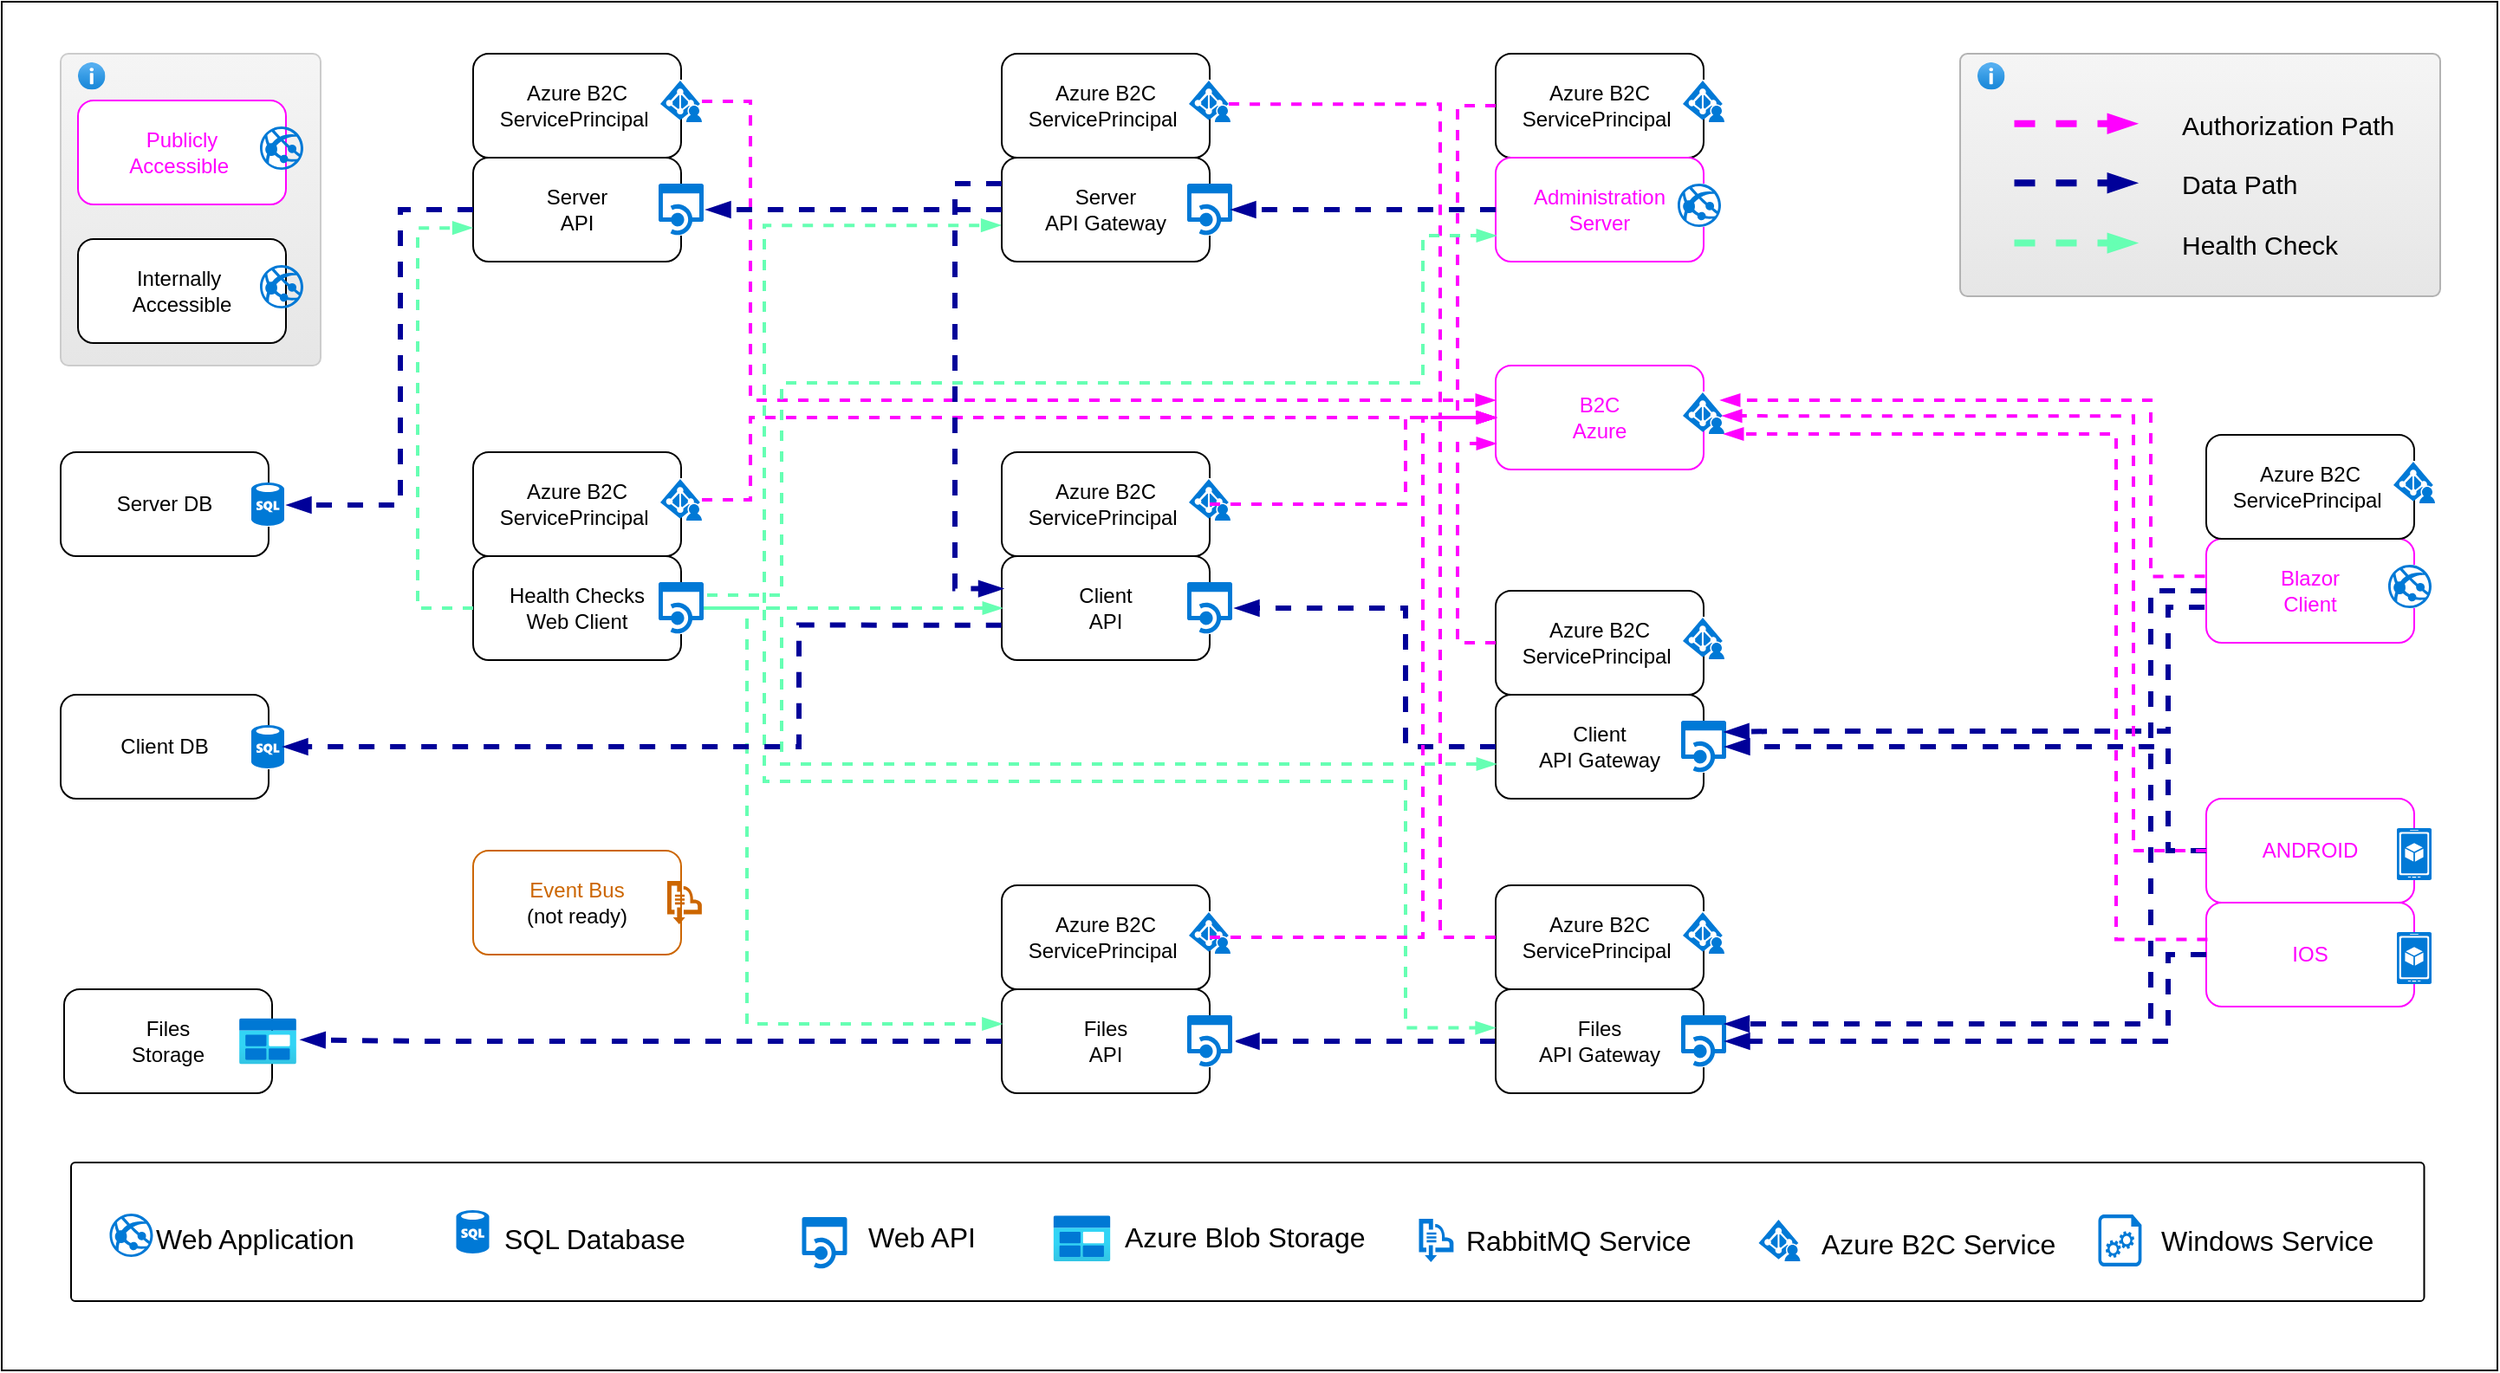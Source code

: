 <mxfile version="15.2.7" type="device"><diagram id="voU1Kd_WVz1wlXA7sL2u" name="Page-1"><mxGraphModel dx="-695" dy="-95" grid="1" gridSize="10" guides="1" tooltips="1" connect="1" arrows="1" fold="1" page="1" pageScale="1" pageWidth="1600" pageHeight="900" math="0" shadow="0"><root><mxCell id="0"/><mxCell id="1" parent="0"/><mxCell id="TXbIq_Nm2E-HZT_E4VxM-201" value="" style="rounded=0;whiteSpace=wrap;html=1;fontSize=15;" parent="1" vertex="1"><mxGeometry x="1680" y="970" width="1440" height="790" as="geometry"/></mxCell><mxCell id="TXbIq_Nm2E-HZT_E4VxM-190" style="edgeStyle=orthogonalEdgeStyle;rounded=0;orthogonalLoop=1;jettySize=auto;html=1;entryX=-0.004;entryY=0.324;entryDx=0;entryDy=0;dashed=1;fontSize=15;endArrow=blockThin;endFill=1;strokeColor=#FF00FF;strokeWidth=2;entryPerimeter=0;" parent="1" source="TXbIq_Nm2E-HZT_E4VxM-53" target="TXbIq_Nm2E-HZT_E4VxM-2" edge="1"><mxGeometry relative="1" as="geometry"><Array as="points"><mxPoint x="2112" y="1028"/><mxPoint x="2112" y="1200"/><mxPoint x="2542" y="1200"/></Array></mxGeometry></mxCell><mxCell id="TXbIq_Nm2E-HZT_E4VxM-185" style="edgeStyle=orthogonalEdgeStyle;rounded=0;orthogonalLoop=1;jettySize=auto;html=1;entryX=-0.007;entryY=0.651;entryDx=0;entryDy=0;dashed=1;fontSize=15;endArrow=blockThin;endFill=1;strokeColor=#66FFB3;strokeWidth=2;entryPerimeter=0;" parent="1" source="TXbIq_Nm2E-HZT_E4VxM-60" target="TXbIq_Nm2E-HZT_E4VxM-140" edge="1"><mxGeometry relative="1" as="geometry"><Array as="points"><mxPoint x="2120" y="1320"/><mxPoint x="2120" y="1099"/></Array></mxGeometry></mxCell><mxCell id="TXbIq_Nm2E-HZT_E4VxM-1" value="" style="group;fillColor=default;" parent="1" vertex="1" connectable="0"><mxGeometry x="2542" y="1180" width="132" height="60" as="geometry"/></mxCell><mxCell id="TXbIq_Nm2E-HZT_E4VxM-2" value="&lt;span&gt;B2C&lt;br&gt;Azure&lt;br&gt;&lt;/span&gt;" style="rounded=1;whiteSpace=wrap;html=1;fillColor=none;fontColor=#FF00FF;strokeColor=#FF00FF;gradientColor=#97d077;" parent="TXbIq_Nm2E-HZT_E4VxM-1" vertex="1"><mxGeometry width="120" height="60" as="geometry"/></mxCell><mxCell id="TXbIq_Nm2E-HZT_E4VxM-3" value="" style="rounded=0;whiteSpace=wrap;html=1;strokeColor=none;fillColor=#FFFFFF;" parent="TXbIq_Nm2E-HZT_E4VxM-1" vertex="1"><mxGeometry x="105" y="15" width="25" height="20" as="geometry"/></mxCell><mxCell id="TXbIq_Nm2E-HZT_E4VxM-4" value="" style="shadow=0;dashed=0;html=1;strokeColor=none;labelPosition=center;verticalLabelPosition=bottom;verticalAlign=top;align=center;shape=mxgraph.mscae.cloud.active_directory_b2c;fillColor=#0079D6;" parent="TXbIq_Nm2E-HZT_E4VxM-1" vertex="1"><mxGeometry x="108" y="15.5" width="24" height="24" as="geometry"/></mxCell><mxCell id="TXbIq_Nm2E-HZT_E4VxM-5" value="" style="rounded=1;whiteSpace=wrap;html=1;fillColor=#FFFFFF;fontSize=18;arcSize=3;" parent="1" vertex="1"><mxGeometry x="1720" y="1640" width="1357.75" height="80" as="geometry"/></mxCell><mxCell id="TXbIq_Nm2E-HZT_E4VxM-6" value="" style="shadow=0;dashed=0;html=1;strokeColor=none;labelPosition=center;verticalLabelPosition=bottom;verticalAlign=top;align=center;shape=mxgraph.mscae.cloud.api_app;fillColor=#0079D6;rounded=0;" parent="1" vertex="1"><mxGeometry x="2141.75" y="1671.5" width="26" height="30" as="geometry"/></mxCell><mxCell id="TXbIq_Nm2E-HZT_E4VxM-8" value="" style="verticalLabelPosition=bottom;html=1;verticalAlign=top;align=center;strokeColor=none;fillColor=#0079D6;shape=mxgraph.azure.startup_task;rounded=0;" parent="1" vertex="1"><mxGeometry x="2889.75" y="1670" width="25" height="30" as="geometry"/></mxCell><mxCell id="TXbIq_Nm2E-HZT_E4VxM-10" value="Azure Blob Storage" style="text;html=1;strokeColor=none;fillColor=none;align=left;verticalAlign=middle;whiteSpace=wrap;rounded=0;fontSize=16;" parent="1" vertex="1"><mxGeometry x="2325.75" y="1663.75" width="144" height="37.5" as="geometry"/></mxCell><mxCell id="TXbIq_Nm2E-HZT_E4VxM-11" value="Windows Service" style="text;html=1;strokeColor=none;fillColor=none;align=left;verticalAlign=middle;whiteSpace=wrap;rounded=0;fontSize=16;" parent="1" vertex="1"><mxGeometry x="2923.5" y="1659" width="140" height="52" as="geometry"/></mxCell><mxCell id="TXbIq_Nm2E-HZT_E4VxM-12" value="" style="shadow=0;dashed=0;html=1;strokeColor=none;labelPosition=center;verticalLabelPosition=bottom;verticalAlign=top;align=center;shape=mxgraph.azure.service_bus;fillColor=#0078D7;rounded=0;" parent="1" vertex="1"><mxGeometry x="2497.75" y="1672.5" width="20" height="25" as="geometry"/></mxCell><mxCell id="TXbIq_Nm2E-HZT_E4VxM-13" value="" style="shadow=0;dashed=0;html=1;strokeColor=none;labelPosition=center;verticalLabelPosition=bottom;verticalAlign=top;align=center;shape=mxgraph.mscae.cloud.active_directory_b2c;fillColor=#0079D6;" parent="1" vertex="1"><mxGeometry x="2693.75" y="1673" width="24" height="24" as="geometry"/></mxCell><mxCell id="TXbIq_Nm2E-HZT_E4VxM-14" value="RabbitMQ Service" style="text;html=1;strokeColor=none;fillColor=none;align=left;verticalAlign=middle;whiteSpace=wrap;rounded=0;fontSize=16;" parent="1" vertex="1"><mxGeometry x="2522.75" y="1659" width="140" height="52" as="geometry"/></mxCell><mxCell id="TXbIq_Nm2E-HZT_E4VxM-15" value="Azure B2C Service" style="text;html=1;strokeColor=none;fillColor=none;align=left;verticalAlign=middle;whiteSpace=wrap;rounded=0;fontSize=16;" parent="1" vertex="1"><mxGeometry x="2727.75" y="1660.5" width="140" height="52" as="geometry"/></mxCell><mxCell id="TXbIq_Nm2E-HZT_E4VxM-16" value="" style="shadow=0;dashed=0;html=1;strokeColor=none;fillColor=#0079D6;labelPosition=center;verticalLabelPosition=bottom;verticalAlign=top;align=center;shape=mxgraph.azure.azure_website;rounded=0;" parent="1" vertex="1"><mxGeometry x="1742.25" y="1669.5" width="25" height="25" as="geometry"/></mxCell><mxCell id="TXbIq_Nm2E-HZT_E4VxM-17" value="Web Application" style="text;html=1;strokeColor=none;fillColor=none;align=left;verticalAlign=middle;whiteSpace=wrap;rounded=0;fontSize=16;" parent="1" vertex="1"><mxGeometry x="1767.25" y="1657.8" width="140" height="52" as="geometry"/></mxCell><mxCell id="TXbIq_Nm2E-HZT_E4VxM-18" value="" style="shadow=0;dashed=0;html=1;strokeColor=none;fillColor=#0079D6;labelPosition=center;verticalLabelPosition=bottom;verticalAlign=top;align=center;shape=mxgraph.azure.sql_database;rounded=0;" parent="1" vertex="1"><mxGeometry x="1942.25" y="1667.5" width="19" height="25" as="geometry"/></mxCell><mxCell id="TXbIq_Nm2E-HZT_E4VxM-19" value="SQL Database" style="text;html=1;strokeColor=none;fillColor=none;align=left;verticalAlign=middle;whiteSpace=wrap;rounded=0;fontSize=16;" parent="1" vertex="1"><mxGeometry x="1967.75" y="1659.8" width="140" height="48" as="geometry"/></mxCell><mxCell id="TXbIq_Nm2E-HZT_E4VxM-20" value="Server DB&lt;span&gt;&lt;br&gt;&lt;/span&gt;" style="rounded=1;whiteSpace=wrap;html=1;fillColor=#FFFFFF;" parent="1" vertex="1"><mxGeometry x="1714" y="1230" width="120" height="60" as="geometry"/></mxCell><mxCell id="TXbIq_Nm2E-HZT_E4VxM-21" value="" style="rounded=0;whiteSpace=wrap;html=1;strokeColor=none;fillColor=#FFFFFF;" parent="1" vertex="1"><mxGeometry x="1816" y="1248" width="29" height="25" as="geometry"/></mxCell><mxCell id="TXbIq_Nm2E-HZT_E4VxM-22" value="" style="shadow=0;dashed=0;html=1;strokeColor=none;fillColor=#0079D6;labelPosition=center;verticalLabelPosition=bottom;verticalAlign=top;align=center;shape=mxgraph.azure.sql_database;rounded=0;" parent="1" vertex="1"><mxGeometry x="1824" y="1247.5" width="19" height="25" as="geometry"/></mxCell><mxCell id="TXbIq_Nm2E-HZT_E4VxM-27" value="" style="group" parent="1" vertex="1" connectable="0"><mxGeometry x="1952" y="1060" width="135" height="60" as="geometry"/></mxCell><mxCell id="TXbIq_Nm2E-HZT_E4VxM-28" value="Server&lt;br&gt;&lt;span&gt;API&lt;br&gt;&lt;/span&gt;" style="rounded=1;whiteSpace=wrap;html=1;fillColor=#FFFFFF;" parent="TXbIq_Nm2E-HZT_E4VxM-27" vertex="1"><mxGeometry width="120" height="60" as="geometry"/></mxCell><mxCell id="TXbIq_Nm2E-HZT_E4VxM-29" value="" style="rounded=0;whiteSpace=wrap;html=1;strokeColor=none;fillColor=#FFFFFF;" parent="TXbIq_Nm2E-HZT_E4VxM-27" vertex="1"><mxGeometry x="105" y="15" width="30" height="30" as="geometry"/></mxCell><mxCell id="TXbIq_Nm2E-HZT_E4VxM-30" value="" style="shadow=0;dashed=0;html=1;strokeColor=none;labelPosition=center;verticalLabelPosition=bottom;verticalAlign=top;align=center;shape=mxgraph.mscae.cloud.api_app;fillColor=#0079D6;rounded=0;" parent="TXbIq_Nm2E-HZT_E4VxM-27" vertex="1"><mxGeometry x="107" y="15" width="26" height="30" as="geometry"/></mxCell><mxCell id="TXbIq_Nm2E-HZT_E4VxM-31" value="" style="group;fillColor=default;" parent="1" vertex="1" connectable="0"><mxGeometry x="2952" y="1490" width="135" height="60" as="geometry"/></mxCell><mxCell id="TXbIq_Nm2E-HZT_E4VxM-32" value="" style="group" parent="TXbIq_Nm2E-HZT_E4VxM-31" vertex="1" connectable="0"><mxGeometry width="135" height="60" as="geometry"/></mxCell><mxCell id="TXbIq_Nm2E-HZT_E4VxM-33" value="IOS" style="rounded=1;whiteSpace=wrap;html=1;fillColor=none;fontColor=#FF00FF;strokeColor=#FF00FF;gradientColor=#97d077;" parent="TXbIq_Nm2E-HZT_E4VxM-32" vertex="1"><mxGeometry width="120" height="60" as="geometry"/></mxCell><mxCell id="TXbIq_Nm2E-HZT_E4VxM-34" value="" style="rounded=0;whiteSpace=wrap;html=1;strokeColor=none;fillColor=#FFFFFF;" parent="TXbIq_Nm2E-HZT_E4VxM-32" vertex="1"><mxGeometry x="105" y="17" width="30" height="30" as="geometry"/></mxCell><mxCell id="TXbIq_Nm2E-HZT_E4VxM-35" value="" style="shadow=0;dashed=0;html=1;strokeColor=none;labelPosition=center;verticalLabelPosition=bottom;verticalAlign=top;align=center;shape=mxgraph.mscae.cloud.mobile_app;fillColor=#0079D6;rounded=0;" parent="TXbIq_Nm2E-HZT_E4VxM-32" vertex="1"><mxGeometry x="110" y="17" width="20" height="30" as="geometry"/></mxCell><mxCell id="TXbIq_Nm2E-HZT_E4VxM-36" value="" style="group;fillColor=default;" parent="1" vertex="1" connectable="0"><mxGeometry x="2952" y="1430" width="135" height="60" as="geometry"/></mxCell><mxCell id="TXbIq_Nm2E-HZT_E4VxM-37" value="" style="group" parent="TXbIq_Nm2E-HZT_E4VxM-36" vertex="1" connectable="0"><mxGeometry width="135" height="60" as="geometry"/></mxCell><mxCell id="TXbIq_Nm2E-HZT_E4VxM-38" value="ANDROID" style="rounded=1;whiteSpace=wrap;html=1;fillColor=none;fontColor=#FF00FF;strokeColor=#FF00FF;gradientColor=#97d077;" parent="TXbIq_Nm2E-HZT_E4VxM-37" vertex="1"><mxGeometry width="120" height="60" as="geometry"/></mxCell><mxCell id="TXbIq_Nm2E-HZT_E4VxM-39" value="" style="rounded=0;whiteSpace=wrap;html=1;strokeColor=none;fillColor=#FFFFFF;" parent="TXbIq_Nm2E-HZT_E4VxM-37" vertex="1"><mxGeometry x="105" y="17" width="30" height="30" as="geometry"/></mxCell><mxCell id="TXbIq_Nm2E-HZT_E4VxM-40" value="" style="shadow=0;dashed=0;html=1;strokeColor=none;labelPosition=center;verticalLabelPosition=bottom;verticalAlign=top;align=center;shape=mxgraph.mscae.cloud.mobile_app;fillColor=#0079D6;rounded=0;" parent="TXbIq_Nm2E-HZT_E4VxM-37" vertex="1"><mxGeometry x="110" y="17" width="20" height="30" as="geometry"/></mxCell><mxCell id="TXbIq_Nm2E-HZT_E4VxM-41" value="" style="rounded=1;whiteSpace=wrap;html=1;fillColor=#f5f5f5;fontSize=18;arcSize=3;strokeColor=#CCCCCC;gradientColor=#E6E6E6;" parent="1" vertex="1"><mxGeometry x="1714" y="1000" width="150" height="180" as="geometry"/></mxCell><mxCell id="TXbIq_Nm2E-HZT_E4VxM-42" value="" style="group;shadow=0;strokeColor=none;gradientColor=none;" parent="1" vertex="1" connectable="0"><mxGeometry x="1724" y="1030" width="135" height="60" as="geometry"/></mxCell><mxCell id="TXbIq_Nm2E-HZT_E4VxM-43" value="Publicly &lt;br&gt;Accessible&amp;nbsp;" style="rounded=1;whiteSpace=wrap;html=1;fontColor=#FF00FF;strokeColor=#FF00FF;fillColor=default;" parent="TXbIq_Nm2E-HZT_E4VxM-42" vertex="1"><mxGeometry y="-3" width="120" height="60" as="geometry"/></mxCell><mxCell id="TXbIq_Nm2E-HZT_E4VxM-45" value="" style="shadow=0;dashed=0;html=1;strokeColor=none;fillColor=#0079D6;labelPosition=center;verticalLabelPosition=bottom;verticalAlign=top;align=center;shape=mxgraph.azure.azure_website;rounded=0;" parent="TXbIq_Nm2E-HZT_E4VxM-42" vertex="1"><mxGeometry x="105" y="12" width="25" height="25" as="geometry"/></mxCell><mxCell id="TXbIq_Nm2E-HZT_E4VxM-46" value="" style="group;shadow=0;strokeColor=none;gradientColor=none;" parent="1" vertex="1" connectable="0"><mxGeometry x="1724" y="1110" width="135" height="60" as="geometry"/></mxCell><mxCell id="TXbIq_Nm2E-HZT_E4VxM-47" value="Internally&amp;nbsp;&lt;br&gt;Accessible" style="rounded=1;whiteSpace=wrap;html=1;fillColor=#FFFFFF;" parent="TXbIq_Nm2E-HZT_E4VxM-46" vertex="1"><mxGeometry y="-3" width="120" height="60" as="geometry"/></mxCell><mxCell id="TXbIq_Nm2E-HZT_E4VxM-49" value="" style="shadow=0;dashed=0;html=1;strokeColor=none;fillColor=#0079D6;labelPosition=center;verticalLabelPosition=bottom;verticalAlign=top;align=center;shape=mxgraph.azure.azure_website;rounded=0;" parent="TXbIq_Nm2E-HZT_E4VxM-46" vertex="1"><mxGeometry x="105" y="12" width="25" height="25" as="geometry"/></mxCell><mxCell id="TXbIq_Nm2E-HZT_E4VxM-58" value="" style="group" parent="1" vertex="1" connectable="0"><mxGeometry x="1952" y="1290" width="135" height="60" as="geometry"/></mxCell><mxCell id="TXbIq_Nm2E-HZT_E4VxM-59" value="&lt;span&gt;Health Checks&lt;br&gt;Web Client&lt;br&gt;&lt;/span&gt;" style="rounded=1;whiteSpace=wrap;html=1;fillColor=#FFFFFF;" parent="TXbIq_Nm2E-HZT_E4VxM-58" vertex="1"><mxGeometry width="120" height="60" as="geometry"/></mxCell><mxCell id="TXbIq_Nm2E-HZT_E4VxM-60" value="" style="rounded=0;whiteSpace=wrap;html=1;strokeColor=none;fillColor=#FFFFFF;" parent="TXbIq_Nm2E-HZT_E4VxM-58" vertex="1"><mxGeometry x="105" y="15" width="30" height="30" as="geometry"/></mxCell><mxCell id="TXbIq_Nm2E-HZT_E4VxM-61" value="" style="shadow=0;dashed=0;html=1;strokeColor=none;labelPosition=center;verticalLabelPosition=bottom;verticalAlign=top;align=center;shape=mxgraph.mscae.cloud.api_app;fillColor=#0079D6;rounded=0;" parent="TXbIq_Nm2E-HZT_E4VxM-58" vertex="1"><mxGeometry x="107" y="15" width="26" height="30" as="geometry"/></mxCell><mxCell id="TXbIq_Nm2E-HZT_E4VxM-66" value="" style="group;fillColor=default;" parent="1" vertex="1" connectable="0"><mxGeometry x="2952" y="1280" width="135" height="60" as="geometry"/></mxCell><mxCell id="TXbIq_Nm2E-HZT_E4VxM-67" value="Blazor&lt;br&gt;Client" style="rounded=1;whiteSpace=wrap;html=1;fillColor=none;fontColor=#FF00FF;strokeColor=#FF00FF;gradientColor=#97d077;" parent="TXbIq_Nm2E-HZT_E4VxM-66" vertex="1"><mxGeometry width="120" height="60" as="geometry"/></mxCell><mxCell id="TXbIq_Nm2E-HZT_E4VxM-68" value="" style="rounded=0;whiteSpace=wrap;html=1;strokeColor=none;fillColor=#FFFFFF;" parent="TXbIq_Nm2E-HZT_E4VxM-66" vertex="1"><mxGeometry x="105" y="15" width="25" height="25" as="geometry"/></mxCell><mxCell id="TXbIq_Nm2E-HZT_E4VxM-69" value="" style="shadow=0;dashed=0;html=1;strokeColor=none;fillColor=#0079D6;labelPosition=center;verticalLabelPosition=bottom;verticalAlign=top;align=center;shape=mxgraph.azure.azure_website;rounded=0;" parent="TXbIq_Nm2E-HZT_E4VxM-66" vertex="1"><mxGeometry x="105" y="15" width="25" height="25" as="geometry"/></mxCell><mxCell id="TXbIq_Nm2E-HZT_E4VxM-70" value="" style="group" parent="1" vertex="1" connectable="0"><mxGeometry x="2952" y="1220" width="132" height="60" as="geometry"/></mxCell><mxCell id="TXbIq_Nm2E-HZT_E4VxM-71" value="&lt;span&gt;Azure B2C&lt;br&gt;ServicePrincipal&amp;nbsp;&lt;br&gt;&lt;/span&gt;" style="rounded=1;whiteSpace=wrap;html=1;fillColor=#FFFFFF;" parent="TXbIq_Nm2E-HZT_E4VxM-70" vertex="1"><mxGeometry width="120" height="60" as="geometry"/></mxCell><mxCell id="TXbIq_Nm2E-HZT_E4VxM-72" value="" style="rounded=0;whiteSpace=wrap;html=1;strokeColor=none;fillColor=#FFFFFF;" parent="TXbIq_Nm2E-HZT_E4VxM-70" vertex="1"><mxGeometry x="105" y="15" width="25" height="20" as="geometry"/></mxCell><mxCell id="TXbIq_Nm2E-HZT_E4VxM-73" value="" style="shadow=0;dashed=0;html=1;strokeColor=none;labelPosition=center;verticalLabelPosition=bottom;verticalAlign=top;align=center;shape=mxgraph.mscae.cloud.active_directory_b2c;fillColor=#0079D6;" parent="TXbIq_Nm2E-HZT_E4VxM-70" vertex="1"><mxGeometry x="108" y="15.5" width="24" height="24" as="geometry"/></mxCell><mxCell id="TXbIq_Nm2E-HZT_E4VxM-86" value="" style="rounded=1;whiteSpace=wrap;html=1;fillColor=#f5f5f5;fontSize=18;arcSize=3;strokeColor=#B3B3B3;gradientColor=#E6E6E6;" parent="1" vertex="1"><mxGeometry x="2810" y="1000" width="277" height="140" as="geometry"/></mxCell><mxCell id="TXbIq_Nm2E-HZT_E4VxM-88" value="" style="endArrow=blockThin;html=1;strokeColor=#FF00FF;dashed=1;strokeWidth=4;endFill=1;" parent="1" edge="1"><mxGeometry width="50" height="50" relative="1" as="geometry"><mxPoint x="2841.25" y="1040.41" as="sourcePoint"/><mxPoint x="2911.25" y="1040.41" as="targetPoint"/></mxGeometry></mxCell><mxCell id="TXbIq_Nm2E-HZT_E4VxM-89" value="Authorization Path&amp;nbsp;" style="text;html=1;strokeColor=none;fillColor=none;align=left;verticalAlign=middle;whiteSpace=wrap;rounded=0;fontSize=15;" parent="1" vertex="1"><mxGeometry x="2935.5" y="1020.75" width="134" height="40" as="geometry"/></mxCell><mxCell id="TXbIq_Nm2E-HZT_E4VxM-90" value="Data Path&amp;nbsp;" style="text;html=1;strokeColor=none;fillColor=none;align=left;verticalAlign=middle;whiteSpace=wrap;rounded=0;fontSize=15;" parent="1" vertex="1"><mxGeometry x="2935.5" y="1060" width="88.75" height="30" as="geometry"/></mxCell><mxCell id="TXbIq_Nm2E-HZT_E4VxM-91" value="" style="endArrow=blockThin;html=1;dashed=1;strokeColor=#000099;strokeWidth=4;endFill=1;" parent="1" edge="1"><mxGeometry width="50" height="50" relative="1" as="geometry"><mxPoint x="2841.25" y="1074.66" as="sourcePoint"/><mxPoint x="2911.25" y="1074.66" as="targetPoint"/></mxGeometry></mxCell><mxCell id="TXbIq_Nm2E-HZT_E4VxM-92" value="" style="group" parent="1" vertex="1" connectable="0"><mxGeometry x="2257" y="1290" width="135" height="60" as="geometry"/></mxCell><mxCell id="TXbIq_Nm2E-HZT_E4VxM-93" value="Client&lt;br&gt;&lt;span&gt;API&lt;br&gt;&lt;/span&gt;" style="rounded=1;whiteSpace=wrap;html=1;fillColor=#FFFFFF;" parent="TXbIq_Nm2E-HZT_E4VxM-92" vertex="1"><mxGeometry width="120" height="60" as="geometry"/></mxCell><mxCell id="TXbIq_Nm2E-HZT_E4VxM-94" value="" style="rounded=0;whiteSpace=wrap;html=1;strokeColor=none;fillColor=#FFFFFF;" parent="TXbIq_Nm2E-HZT_E4VxM-92" vertex="1"><mxGeometry x="105" y="15" width="30" height="30" as="geometry"/></mxCell><mxCell id="TXbIq_Nm2E-HZT_E4VxM-95" value="" style="shadow=0;dashed=0;html=1;strokeColor=none;labelPosition=center;verticalLabelPosition=bottom;verticalAlign=top;align=center;shape=mxgraph.mscae.cloud.api_app;fillColor=#0079D6;rounded=0;" parent="TXbIq_Nm2E-HZT_E4VxM-92" vertex="1"><mxGeometry x="107" y="15" width="26" height="30" as="geometry"/></mxCell><mxCell id="TXbIq_Nm2E-HZT_E4VxM-96" value="" style="group" parent="1" vertex="1" connectable="0"><mxGeometry x="2257" y="1230" width="132" height="60" as="geometry"/></mxCell><mxCell id="TXbIq_Nm2E-HZT_E4VxM-97" value="&lt;span&gt;Azure B2C&lt;br&gt;ServicePrincipal&amp;nbsp;&lt;br&gt;&lt;/span&gt;" style="rounded=1;whiteSpace=wrap;html=1;fillColor=#FFFFFF;" parent="TXbIq_Nm2E-HZT_E4VxM-96" vertex="1"><mxGeometry width="120" height="60" as="geometry"/></mxCell><mxCell id="TXbIq_Nm2E-HZT_E4VxM-98" value="" style="rounded=0;whiteSpace=wrap;html=1;strokeColor=none;fillColor=#FFFFFF;" parent="TXbIq_Nm2E-HZT_E4VxM-96" vertex="1"><mxGeometry x="105" y="15" width="25" height="20" as="geometry"/></mxCell><mxCell id="TXbIq_Nm2E-HZT_E4VxM-99" value="" style="shadow=0;dashed=0;html=1;strokeColor=none;labelPosition=center;verticalLabelPosition=bottom;verticalAlign=top;align=center;shape=mxgraph.mscae.cloud.active_directory_b2c;fillColor=#0079D6;" parent="TXbIq_Nm2E-HZT_E4VxM-96" vertex="1"><mxGeometry x="108" y="15.5" width="24" height="24" as="geometry"/></mxCell><mxCell id="TXbIq_Nm2E-HZT_E4VxM-62" value="" style="group" parent="1" vertex="1" connectable="0"><mxGeometry x="1952" y="1230" width="132" height="60" as="geometry"/></mxCell><mxCell id="TXbIq_Nm2E-HZT_E4VxM-63" value="&lt;span&gt;Azure B2C&lt;br&gt;ServicePrincipal&amp;nbsp;&lt;br&gt;&lt;/span&gt;" style="rounded=1;whiteSpace=wrap;html=1;fillColor=#FFFFFF;" parent="TXbIq_Nm2E-HZT_E4VxM-62" vertex="1"><mxGeometry width="120" height="60" as="geometry"/></mxCell><mxCell id="TXbIq_Nm2E-HZT_E4VxM-64" value="" style="rounded=0;whiteSpace=wrap;html=1;strokeColor=none;fillColor=#FFFFFF;" parent="TXbIq_Nm2E-HZT_E4VxM-62" vertex="1"><mxGeometry x="105" y="15" width="25" height="20" as="geometry"/></mxCell><mxCell id="TXbIq_Nm2E-HZT_E4VxM-65" value="" style="shadow=0;dashed=0;html=1;strokeColor=none;labelPosition=center;verticalLabelPosition=bottom;verticalAlign=top;align=center;shape=mxgraph.mscae.cloud.active_directory_b2c;fillColor=#0079D6;" parent="TXbIq_Nm2E-HZT_E4VxM-62" vertex="1"><mxGeometry x="108" y="15.5" width="24" height="24" as="geometry"/></mxCell><mxCell id="TXbIq_Nm2E-HZT_E4VxM-103" value="Client DB&lt;span&gt;&lt;br&gt;&lt;/span&gt;" style="rounded=1;whiteSpace=wrap;html=1;fillColor=#FFFFFF;" parent="1" vertex="1"><mxGeometry x="1714" y="1370" width="120" height="60" as="geometry"/></mxCell><mxCell id="TXbIq_Nm2E-HZT_E4VxM-104" value="" style="rounded=0;whiteSpace=wrap;html=1;strokeColor=none;fillColor=#FFFFFF;" parent="1" vertex="1"><mxGeometry x="1816" y="1388" width="29" height="25" as="geometry"/></mxCell><mxCell id="TXbIq_Nm2E-HZT_E4VxM-105" value="" style="shadow=0;dashed=0;html=1;strokeColor=none;fillColor=#0079D6;labelPosition=center;verticalLabelPosition=bottom;verticalAlign=top;align=center;shape=mxgraph.azure.sql_database;rounded=0;" parent="1" vertex="1"><mxGeometry x="1824" y="1387.5" width="19" height="25" as="geometry"/></mxCell><mxCell id="TXbIq_Nm2E-HZT_E4VxM-78" value="" style="group" parent="1" vertex="1" connectable="0"><mxGeometry x="2542" y="1000" width="132" height="60" as="geometry"/></mxCell><mxCell id="TXbIq_Nm2E-HZT_E4VxM-79" value="&lt;span&gt;Azure B2C&lt;br&gt;ServicePrincipal&amp;nbsp;&lt;br&gt;&lt;/span&gt;" style="rounded=1;whiteSpace=wrap;html=1;fillColor=#FFFFFF;" parent="TXbIq_Nm2E-HZT_E4VxM-78" vertex="1"><mxGeometry width="120" height="60" as="geometry"/></mxCell><mxCell id="TXbIq_Nm2E-HZT_E4VxM-80" value="" style="rounded=0;whiteSpace=wrap;html=1;strokeColor=none;fillColor=#FFFFFF;" parent="TXbIq_Nm2E-HZT_E4VxM-78" vertex="1"><mxGeometry x="105" y="15" width="25" height="20" as="geometry"/></mxCell><mxCell id="TXbIq_Nm2E-HZT_E4VxM-81" value="" style="shadow=0;dashed=0;html=1;strokeColor=none;labelPosition=center;verticalLabelPosition=bottom;verticalAlign=top;align=center;shape=mxgraph.mscae.cloud.active_directory_b2c;fillColor=#0079D6;" parent="TXbIq_Nm2E-HZT_E4VxM-78" vertex="1"><mxGeometry x="108" y="15.5" width="24" height="24" as="geometry"/></mxCell><mxCell id="TXbIq_Nm2E-HZT_E4VxM-106" value="&lt;span&gt;Files&lt;br&gt;Storage&lt;br&gt;&lt;/span&gt;" style="rounded=1;whiteSpace=wrap;html=1;fillColor=#FFFFFF;" parent="1" vertex="1"><mxGeometry x="1716" y="1540" width="120" height="60" as="geometry"/></mxCell><mxCell id="TXbIq_Nm2E-HZT_E4VxM-110" value="" style="group;fillColor=default;" parent="1" vertex="1" connectable="0"><mxGeometry x="2542" y="1060" width="135" height="60" as="geometry"/></mxCell><mxCell id="TXbIq_Nm2E-HZT_E4VxM-111" value="Administration&lt;br&gt;Server" style="rounded=1;whiteSpace=wrap;html=1;fillColor=none;fontColor=#FF00FF;strokeColor=#FF00FF;gradientColor=#97d077;" parent="TXbIq_Nm2E-HZT_E4VxM-110" vertex="1"><mxGeometry width="120" height="60" as="geometry"/></mxCell><mxCell id="TXbIq_Nm2E-HZT_E4VxM-112" value="" style="rounded=0;whiteSpace=wrap;html=1;strokeColor=none;fillColor=#FFFFFF;" parent="TXbIq_Nm2E-HZT_E4VxM-110" vertex="1"><mxGeometry x="105" y="15" width="25" height="25" as="geometry"/></mxCell><mxCell id="TXbIq_Nm2E-HZT_E4VxM-113" value="" style="shadow=0;dashed=0;html=1;strokeColor=none;fillColor=#0079D6;labelPosition=center;verticalLabelPosition=bottom;verticalAlign=top;align=center;shape=mxgraph.azure.azure_website;rounded=0;" parent="TXbIq_Nm2E-HZT_E4VxM-110" vertex="1"><mxGeometry x="105" y="15" width="25" height="25" as="geometry"/></mxCell><mxCell id="TXbIq_Nm2E-HZT_E4VxM-114" value="" style="aspect=fixed;html=1;points=[];align=center;image;fontSize=12;image=img/lib/azure2/general/Blob_Block.svg;strokeColor=default;fillColor=#0079D6;" parent="1" vertex="1"><mxGeometry x="1817" y="1556.8" width="33" height="26.4" as="geometry"/></mxCell><mxCell id="TXbIq_Nm2E-HZT_E4VxM-9" value="Web API" style="text;html=1;strokeColor=none;fillColor=none;align=left;verticalAlign=middle;whiteSpace=wrap;rounded=0;fontSize=16;" parent="1" vertex="1"><mxGeometry x="2177.75" y="1656.5" width="83" height="52" as="geometry"/></mxCell><mxCell id="TXbIq_Nm2E-HZT_E4VxM-115" value="" style="aspect=fixed;html=1;points=[];align=center;image;fontSize=12;image=img/lib/azure2/general/Blob_Block.svg;strokeColor=default;fillColor=#0079D6;" parent="1" vertex="1"><mxGeometry x="2286.75" y="1670.6" width="33" height="26.4" as="geometry"/></mxCell><mxCell id="TXbIq_Nm2E-HZT_E4VxM-175" style="edgeStyle=orthogonalEdgeStyle;rounded=0;orthogonalLoop=1;jettySize=auto;html=1;entryX=1;entryY=0.5;entryDx=0;entryDy=0;dashed=1;fontSize=15;endArrow=blockThin;endFill=1;strokeColor=#000099;strokeWidth=3;" parent="1" source="TXbIq_Nm2E-HZT_E4VxM-117" target="TXbIq_Nm2E-HZT_E4VxM-156" edge="1"><mxGeometry relative="1" as="geometry"/></mxCell><mxCell id="TXbIq_Nm2E-HZT_E4VxM-117" value="Files&lt;br&gt;&lt;span&gt;API Gateway&lt;br&gt;&lt;/span&gt;" style="rounded=1;whiteSpace=wrap;html=1;fillColor=#FFFFFF;" parent="1" vertex="1"><mxGeometry x="2542" y="1540" width="120" height="60" as="geometry"/></mxCell><mxCell id="TXbIq_Nm2E-HZT_E4VxM-118" value="" style="group" parent="1" vertex="1" connectable="0"><mxGeometry x="2542" y="1480" width="132" height="60" as="geometry"/></mxCell><mxCell id="TXbIq_Nm2E-HZT_E4VxM-119" value="&lt;span&gt;Azure B2C&lt;br&gt;ServicePrincipal&amp;nbsp;&lt;br&gt;&lt;/span&gt;" style="rounded=1;whiteSpace=wrap;html=1;fillColor=#FFFFFF;" parent="TXbIq_Nm2E-HZT_E4VxM-118" vertex="1"><mxGeometry width="120" height="60" as="geometry"/></mxCell><mxCell id="TXbIq_Nm2E-HZT_E4VxM-120" value="" style="rounded=0;whiteSpace=wrap;html=1;strokeColor=none;fillColor=#FFFFFF;" parent="TXbIq_Nm2E-HZT_E4VxM-118" vertex="1"><mxGeometry x="105" y="15" width="25" height="20" as="geometry"/></mxCell><mxCell id="TXbIq_Nm2E-HZT_E4VxM-121" value="" style="shadow=0;dashed=0;html=1;strokeColor=none;labelPosition=center;verticalLabelPosition=bottom;verticalAlign=top;align=center;shape=mxgraph.mscae.cloud.active_directory_b2c;fillColor=#0079D6;" parent="TXbIq_Nm2E-HZT_E4VxM-118" vertex="1"><mxGeometry x="108" y="15.5" width="24" height="24" as="geometry"/></mxCell><mxCell id="TXbIq_Nm2E-HZT_E4VxM-128" value="Client&lt;br&gt;&lt;span&gt;API Gateway&lt;br&gt;&lt;/span&gt;" style="rounded=1;whiteSpace=wrap;html=1;fillColor=#FFFFFF;" parent="1" vertex="1"><mxGeometry x="2542" y="1370" width="120" height="60" as="geometry"/></mxCell><mxCell id="TXbIq_Nm2E-HZT_E4VxM-129" value="" style="group" parent="1" vertex="1" connectable="0"><mxGeometry x="2542" y="1310" width="132" height="60" as="geometry"/></mxCell><mxCell id="TXbIq_Nm2E-HZT_E4VxM-130" value="&lt;span&gt;Azure B2C&lt;br&gt;ServicePrincipal&amp;nbsp;&lt;br&gt;&lt;/span&gt;" style="rounded=1;whiteSpace=wrap;html=1;fillColor=#FFFFFF;" parent="TXbIq_Nm2E-HZT_E4VxM-129" vertex="1"><mxGeometry width="120" height="60" as="geometry"/></mxCell><mxCell id="TXbIq_Nm2E-HZT_E4VxM-131" value="" style="rounded=0;whiteSpace=wrap;html=1;strokeColor=none;fillColor=#FFFFFF;" parent="TXbIq_Nm2E-HZT_E4VxM-129" vertex="1"><mxGeometry x="105" y="15" width="25" height="20" as="geometry"/></mxCell><mxCell id="TXbIq_Nm2E-HZT_E4VxM-132" value="" style="shadow=0;dashed=0;html=1;strokeColor=none;labelPosition=center;verticalLabelPosition=bottom;verticalAlign=top;align=center;shape=mxgraph.mscae.cloud.active_directory_b2c;fillColor=#0079D6;" parent="TXbIq_Nm2E-HZT_E4VxM-129" vertex="1"><mxGeometry x="108" y="15.5" width="24" height="24" as="geometry"/></mxCell><mxCell id="TXbIq_Nm2E-HZT_E4VxM-139" value="" style="group" parent="1" vertex="1" connectable="0"><mxGeometry x="2257" y="1060" width="135" height="60" as="geometry"/></mxCell><mxCell id="TXbIq_Nm2E-HZT_E4VxM-140" value="Server&lt;br&gt;API Gateway&lt;span&gt;&lt;br&gt;&lt;/span&gt;" style="rounded=1;whiteSpace=wrap;html=1;fillColor=#FFFFFF;" parent="TXbIq_Nm2E-HZT_E4VxM-139" vertex="1"><mxGeometry width="120" height="60" as="geometry"/></mxCell><mxCell id="TXbIq_Nm2E-HZT_E4VxM-141" value="" style="rounded=0;whiteSpace=wrap;html=1;strokeColor=none;fillColor=#FFFFFF;" parent="TXbIq_Nm2E-HZT_E4VxM-139" vertex="1"><mxGeometry x="105" y="15" width="30" height="30" as="geometry"/></mxCell><mxCell id="TXbIq_Nm2E-HZT_E4VxM-142" value="" style="shadow=0;dashed=0;html=1;strokeColor=none;labelPosition=center;verticalLabelPosition=bottom;verticalAlign=top;align=center;shape=mxgraph.mscae.cloud.api_app;fillColor=#0079D6;rounded=0;" parent="TXbIq_Nm2E-HZT_E4VxM-139" vertex="1"><mxGeometry x="107" y="15" width="26" height="30" as="geometry"/></mxCell><mxCell id="TXbIq_Nm2E-HZT_E4VxM-143" value="" style="group" parent="1" vertex="1" connectable="0"><mxGeometry x="2257" y="1000" width="132" height="60" as="geometry"/></mxCell><mxCell id="TXbIq_Nm2E-HZT_E4VxM-144" value="&lt;span&gt;Azure B2C&lt;br&gt;ServicePrincipal&amp;nbsp;&lt;br&gt;&lt;/span&gt;" style="rounded=1;whiteSpace=wrap;html=1;fillColor=#FFFFFF;" parent="TXbIq_Nm2E-HZT_E4VxM-143" vertex="1"><mxGeometry width="120" height="60" as="geometry"/></mxCell><mxCell id="TXbIq_Nm2E-HZT_E4VxM-145" value="" style="rounded=0;whiteSpace=wrap;html=1;strokeColor=none;fillColor=#FFFFFF;" parent="TXbIq_Nm2E-HZT_E4VxM-143" vertex="1"><mxGeometry x="105" y="15" width="25" height="20" as="geometry"/></mxCell><mxCell id="TXbIq_Nm2E-HZT_E4VxM-146" value="" style="shadow=0;dashed=0;html=1;strokeColor=none;labelPosition=center;verticalLabelPosition=bottom;verticalAlign=top;align=center;shape=mxgraph.mscae.cloud.active_directory_b2c;fillColor=#0079D6;" parent="TXbIq_Nm2E-HZT_E4VxM-143" vertex="1"><mxGeometry x="108" y="15.5" width="24" height="24" as="geometry"/></mxCell><mxCell id="TXbIq_Nm2E-HZT_E4VxM-147" value="" style="rounded=0;whiteSpace=wrap;html=1;strokeColor=none;fillColor=#FFFFFF;" parent="1" vertex="1"><mxGeometry x="2647" y="1385" width="30" height="30" as="geometry"/></mxCell><mxCell id="TXbIq_Nm2E-HZT_E4VxM-148" value="" style="shadow=0;dashed=0;html=1;strokeColor=none;labelPosition=center;verticalLabelPosition=bottom;verticalAlign=top;align=center;shape=mxgraph.mscae.cloud.api_app;fillColor=#0079D6;rounded=0;" parent="1" vertex="1"><mxGeometry x="2649" y="1385" width="26" height="30" as="geometry"/></mxCell><mxCell id="TXbIq_Nm2E-HZT_E4VxM-150" value="" style="rounded=0;whiteSpace=wrap;html=1;strokeColor=none;fillColor=#FFFFFF;" parent="1" vertex="1"><mxGeometry x="2647" y="1555" width="30" height="30" as="geometry"/></mxCell><mxCell id="TXbIq_Nm2E-HZT_E4VxM-151" value="" style="shadow=0;dashed=0;html=1;strokeColor=none;labelPosition=center;verticalLabelPosition=bottom;verticalAlign=top;align=center;shape=mxgraph.mscae.cloud.api_app;fillColor=#0079D6;rounded=0;" parent="1" vertex="1"><mxGeometry x="2649" y="1555" width="26" height="30" as="geometry"/></mxCell><mxCell id="TXbIq_Nm2E-HZT_E4VxM-50" value="" style="group" parent="1" vertex="1" connectable="0"><mxGeometry x="1952" y="1000" width="132" height="60" as="geometry"/></mxCell><mxCell id="TXbIq_Nm2E-HZT_E4VxM-51" value="&lt;span&gt;Azure B2C&lt;br&gt;ServicePrincipal&amp;nbsp;&lt;br&gt;&lt;/span&gt;" style="rounded=1;whiteSpace=wrap;html=1;fillColor=#FFFFFF;" parent="TXbIq_Nm2E-HZT_E4VxM-50" vertex="1"><mxGeometry width="120" height="60" as="geometry"/></mxCell><mxCell id="TXbIq_Nm2E-HZT_E4VxM-52" value="" style="rounded=0;whiteSpace=wrap;html=1;strokeColor=none;fillColor=#FFFFFF;" parent="TXbIq_Nm2E-HZT_E4VxM-50" vertex="1"><mxGeometry x="105" y="15" width="25" height="20" as="geometry"/></mxCell><mxCell id="TXbIq_Nm2E-HZT_E4VxM-53" value="" style="shadow=0;dashed=0;html=1;strokeColor=none;labelPosition=center;verticalLabelPosition=bottom;verticalAlign=top;align=center;shape=mxgraph.mscae.cloud.active_directory_b2c;fillColor=#0079D6;" parent="TXbIq_Nm2E-HZT_E4VxM-50" vertex="1"><mxGeometry x="108" y="15.5" width="24" height="24" as="geometry"/></mxCell><mxCell id="TXbIq_Nm2E-HZT_E4VxM-152" value="" style="aspect=fixed;html=1;points=[];align=center;image;fontSize=12;image=img/lib/azure2/general/Information.svg;strokeColor=default;fillColor=#0079D6;" parent="1" vertex="1"><mxGeometry x="2820" y="1005" width="15.75" height="15.75" as="geometry"/></mxCell><mxCell id="TXbIq_Nm2E-HZT_E4VxM-153" value="" style="aspect=fixed;html=1;points=[];align=center;image;fontSize=12;image=img/lib/azure2/general/Information.svg;strokeColor=default;fillColor=#0079D6;" parent="1" vertex="1"><mxGeometry x="1724" y="1005" width="15.75" height="15.75" as="geometry"/></mxCell><mxCell id="TXbIq_Nm2E-HZT_E4VxM-154" value="" style="group" parent="1" vertex="1" connectable="0"><mxGeometry x="2257" y="1540" width="135" height="60" as="geometry"/></mxCell><mxCell id="TXbIq_Nm2E-HZT_E4VxM-155" value="Files&lt;br&gt;&lt;span&gt;API&lt;br&gt;&lt;/span&gt;" style="rounded=1;whiteSpace=wrap;html=1;fillColor=#FFFFFF;" parent="TXbIq_Nm2E-HZT_E4VxM-154" vertex="1"><mxGeometry width="120" height="60" as="geometry"/></mxCell><mxCell id="TXbIq_Nm2E-HZT_E4VxM-156" value="" style="rounded=0;whiteSpace=wrap;html=1;strokeColor=none;fillColor=#FFFFFF;" parent="TXbIq_Nm2E-HZT_E4VxM-154" vertex="1"><mxGeometry x="105" y="15" width="30" height="30" as="geometry"/></mxCell><mxCell id="TXbIq_Nm2E-HZT_E4VxM-157" value="" style="shadow=0;dashed=0;html=1;strokeColor=none;labelPosition=center;verticalLabelPosition=bottom;verticalAlign=top;align=center;shape=mxgraph.mscae.cloud.api_app;fillColor=#0079D6;rounded=0;" parent="TXbIq_Nm2E-HZT_E4VxM-154" vertex="1"><mxGeometry x="107" y="15" width="26" height="30" as="geometry"/></mxCell><mxCell id="TXbIq_Nm2E-HZT_E4VxM-158" value="" style="group" parent="1" vertex="1" connectable="0"><mxGeometry x="2257" y="1480" width="132" height="60" as="geometry"/></mxCell><mxCell id="TXbIq_Nm2E-HZT_E4VxM-159" value="&lt;span&gt;Azure B2C&lt;br&gt;ServicePrincipal&amp;nbsp;&lt;br&gt;&lt;/span&gt;" style="rounded=1;whiteSpace=wrap;html=1;fillColor=#FFFFFF;" parent="TXbIq_Nm2E-HZT_E4VxM-158" vertex="1"><mxGeometry width="120" height="60" as="geometry"/></mxCell><mxCell id="TXbIq_Nm2E-HZT_E4VxM-160" value="" style="rounded=0;whiteSpace=wrap;html=1;strokeColor=none;fillColor=#FFFFFF;" parent="TXbIq_Nm2E-HZT_E4VxM-158" vertex="1"><mxGeometry x="105" y="15" width="25" height="20" as="geometry"/></mxCell><mxCell id="TXbIq_Nm2E-HZT_E4VxM-161" value="" style="shadow=0;dashed=0;html=1;strokeColor=none;labelPosition=center;verticalLabelPosition=bottom;verticalAlign=top;align=center;shape=mxgraph.mscae.cloud.active_directory_b2c;fillColor=#0079D6;" parent="TXbIq_Nm2E-HZT_E4VxM-158" vertex="1"><mxGeometry x="108" y="15.5" width="24" height="24" as="geometry"/></mxCell><mxCell id="TXbIq_Nm2E-HZT_E4VxM-162" style="edgeStyle=orthogonalEdgeStyle;rounded=0;orthogonalLoop=1;jettySize=auto;html=1;dashed=1;fontSize=15;endArrow=blockThin;endFill=1;strokeColor=#000099;strokeWidth=3;exitX=-0.008;exitY=0.659;exitDx=0;exitDy=0;exitPerimeter=0;entryX=0.985;entryY=0.215;entryDx=0;entryDy=0;entryPerimeter=0;" parent="1" source="TXbIq_Nm2E-HZT_E4VxM-67" target="TXbIq_Nm2E-HZT_E4VxM-148" edge="1"><mxGeometry relative="1" as="geometry"><mxPoint x="2677" y="1385" as="targetPoint"/><Array as="points"><mxPoint x="2930" y="1320"/><mxPoint x="2930" y="1391"/><mxPoint x="2710" y="1391"/></Array></mxGeometry></mxCell><mxCell id="TXbIq_Nm2E-HZT_E4VxM-163" style="edgeStyle=orthogonalEdgeStyle;rounded=0;orthogonalLoop=1;jettySize=auto;html=1;entryX=1;entryY=0.5;entryDx=0;entryDy=0;entryPerimeter=0;dashed=1;fontSize=15;endArrow=blockThin;endFill=1;strokeColor=#000099;strokeWidth=3;" parent="1" source="TXbIq_Nm2E-HZT_E4VxM-38" target="TXbIq_Nm2E-HZT_E4VxM-148" edge="1"><mxGeometry relative="1" as="geometry"><Array as="points"><mxPoint x="2930" y="1460"/><mxPoint x="2930" y="1400"/></Array></mxGeometry></mxCell><mxCell id="TXbIq_Nm2E-HZT_E4VxM-164" style="edgeStyle=orthogonalEdgeStyle;rounded=0;orthogonalLoop=1;jettySize=auto;html=1;entryX=0.99;entryY=0.167;entryDx=0;entryDy=0;entryPerimeter=0;dashed=1;fontSize=15;endArrow=blockThin;endFill=1;strokeColor=#000099;strokeWidth=3;exitX=0;exitY=0.5;exitDx=0;exitDy=0;" parent="1" source="TXbIq_Nm2E-HZT_E4VxM-67" target="TXbIq_Nm2E-HZT_E4VxM-151" edge="1"><mxGeometry relative="1" as="geometry"><Array as="points"><mxPoint x="2920" y="1310"/><mxPoint x="2920" y="1560"/></Array></mxGeometry></mxCell><mxCell id="TXbIq_Nm2E-HZT_E4VxM-165" style="edgeStyle=orthogonalEdgeStyle;rounded=0;orthogonalLoop=1;jettySize=auto;html=1;entryX=1;entryY=0.5;entryDx=0;entryDy=0;dashed=1;fontSize=15;endArrow=blockThin;endFill=1;strokeColor=#000099;strokeWidth=3;entryPerimeter=0;" parent="1" source="TXbIq_Nm2E-HZT_E4VxM-33" target="TXbIq_Nm2E-HZT_E4VxM-151" edge="1"><mxGeometry relative="1" as="geometry"><Array as="points"><mxPoint x="2930" y="1520"/><mxPoint x="2930" y="1570"/></Array></mxGeometry></mxCell><mxCell id="TXbIq_Nm2E-HZT_E4VxM-170" style="edgeStyle=orthogonalEdgeStyle;rounded=0;orthogonalLoop=1;jettySize=auto;html=1;dashed=1;fontSize=15;endArrow=blockThin;endFill=1;strokeColor=#000099;strokeWidth=3;exitX=0;exitY=0.5;exitDx=0;exitDy=0;entryX=1.095;entryY=0.469;entryDx=0;entryDy=0;entryPerimeter=0;" parent="1" source="TXbIq_Nm2E-HZT_E4VxM-155" target="TXbIq_Nm2E-HZT_E4VxM-114" edge="1"><mxGeometry relative="1" as="geometry"><mxPoint x="1882" y="1575" as="targetPoint"/><Array as="points"><mxPoint x="1922" y="1570"/><mxPoint x="1866" y="1569"/></Array></mxGeometry></mxCell><mxCell id="TXbIq_Nm2E-HZT_E4VxM-171" value="&lt;span&gt;&lt;font color=&quot;#cc6600&quot;&gt;Event Bus&lt;br&gt;&lt;/font&gt;(not ready)&lt;br&gt;&lt;/span&gt;" style="rounded=1;whiteSpace=wrap;html=1;fillColor=#FFFFFF;strokeColor=#CC6600;" parent="1" vertex="1"><mxGeometry x="1952" y="1460" width="120" height="60" as="geometry"/></mxCell><mxCell id="TXbIq_Nm2E-HZT_E4VxM-172" value="" style="shadow=0;dashed=0;html=1;strokeColor=none;labelPosition=center;verticalLabelPosition=bottom;verticalAlign=top;align=center;shape=mxgraph.azure.service_bus;fillColor=#CC6600;rounded=0;" parent="1" vertex="1"><mxGeometry x="2064" y="1477.5" width="20" height="25" as="geometry"/></mxCell><mxCell id="TXbIq_Nm2E-HZT_E4VxM-176" style="edgeStyle=orthogonalEdgeStyle;rounded=0;orthogonalLoop=1;jettySize=auto;html=1;entryX=1;entryY=0.5;entryDx=0;entryDy=0;entryPerimeter=0;dashed=1;fontSize=15;endArrow=blockThin;endFill=1;strokeColor=#000099;strokeWidth=3;" parent="1" source="TXbIq_Nm2E-HZT_E4VxM-111" target="TXbIq_Nm2E-HZT_E4VxM-142" edge="1"><mxGeometry relative="1" as="geometry"/></mxCell><mxCell id="TXbIq_Nm2E-HZT_E4VxM-179" value="" style="endArrow=blockThin;html=1;dashed=1;strokeColor=#66FFB3;strokeWidth=4;endFill=1;" parent="1" edge="1"><mxGeometry width="50" height="50" relative="1" as="geometry"><mxPoint x="2841.25" y="1109.31" as="sourcePoint"/><mxPoint x="2911.25" y="1109.31" as="targetPoint"/></mxGeometry></mxCell><mxCell id="TXbIq_Nm2E-HZT_E4VxM-180" value="Health Check" style="text;html=1;strokeColor=none;fillColor=none;align=left;verticalAlign=middle;whiteSpace=wrap;rounded=0;fontSize=15;" parent="1" vertex="1"><mxGeometry x="2935.5" y="1090" width="113" height="40" as="geometry"/></mxCell><mxCell id="TXbIq_Nm2E-HZT_E4VxM-182" style="edgeStyle=orthogonalEdgeStyle;rounded=0;orthogonalLoop=1;jettySize=auto;html=1;entryX=-0.002;entryY=0.34;entryDx=0;entryDy=0;dashed=1;fontSize=15;endArrow=blockThin;endFill=1;strokeColor=#66FFB3;strokeWidth=2;entryPerimeter=0;" parent="1" target="TXbIq_Nm2E-HZT_E4VxM-155" edge="1"><mxGeometry relative="1" as="geometry"><mxPoint x="2092" y="1320" as="sourcePoint"/><Array as="points"><mxPoint x="2110" y="1320"/><mxPoint x="2110" y="1560"/><mxPoint x="2257" y="1560"/></Array></mxGeometry></mxCell><mxCell id="TXbIq_Nm2E-HZT_E4VxM-183" style="edgeStyle=orthogonalEdgeStyle;rounded=0;orthogonalLoop=1;jettySize=auto;html=1;entryX=-0.005;entryY=0.371;entryDx=0;entryDy=0;dashed=1;fontSize=15;endArrow=blockThin;endFill=1;strokeColor=#66FFB3;strokeWidth=2;entryPerimeter=0;exitX=1;exitY=0.5;exitDx=0;exitDy=0;exitPerimeter=0;" parent="1" source="TXbIq_Nm2E-HZT_E4VxM-61" target="TXbIq_Nm2E-HZT_E4VxM-117" edge="1"><mxGeometry relative="1" as="geometry"><mxPoint x="2112" y="1330" as="sourcePoint"/><Array as="points"><mxPoint x="2120" y="1320"/><mxPoint x="2120" y="1420"/><mxPoint x="2490" y="1420"/><mxPoint x="2490" y="1562"/></Array></mxGeometry></mxCell><mxCell id="TXbIq_Nm2E-HZT_E4VxM-184" style="edgeStyle=orthogonalEdgeStyle;rounded=0;orthogonalLoop=1;jettySize=auto;html=1;dashed=1;fontSize=15;endArrow=blockThin;endFill=1;strokeColor=#66FFB3;strokeWidth=2;" parent="1" source="TXbIq_Nm2E-HZT_E4VxM-60" edge="1"><mxGeometry relative="1" as="geometry"><mxPoint x="2542" y="1410" as="targetPoint"/><Array as="points"><mxPoint x="2130" y="1320"/><mxPoint x="2130" y="1410"/><mxPoint x="2542" y="1410"/></Array></mxGeometry></mxCell><mxCell id="TXbIq_Nm2E-HZT_E4VxM-188" style="edgeStyle=orthogonalEdgeStyle;rounded=0;orthogonalLoop=1;jettySize=auto;html=1;entryX=0;entryY=0.5;entryDx=0;entryDy=0;dashed=1;fontSize=15;endArrow=blockThin;endFill=1;strokeColor=#FF00FF;strokeWidth=2;" parent="1" source="TXbIq_Nm2E-HZT_E4VxM-79" target="TXbIq_Nm2E-HZT_E4VxM-2" edge="1"><mxGeometry relative="1" as="geometry"><Array as="points"><mxPoint x="2520" y="1030"/><mxPoint x="2520" y="1210"/></Array></mxGeometry></mxCell><mxCell id="TXbIq_Nm2E-HZT_E4VxM-167" style="edgeStyle=orthogonalEdgeStyle;rounded=0;orthogonalLoop=1;jettySize=auto;html=1;entryX=1;entryY=0.5;entryDx=0;entryDy=0;dashed=1;fontSize=15;endArrow=blockThin;endFill=1;strokeColor=#000099;strokeWidth=3;exitX=0;exitY=0.5;exitDx=0;exitDy=0;" parent="1" source="TXbIq_Nm2E-HZT_E4VxM-128" target="TXbIq_Nm2E-HZT_E4VxM-94" edge="1"><mxGeometry relative="1" as="geometry"><Array as="points"><mxPoint x="2490" y="1400"/><mxPoint x="2490" y="1320"/></Array></mxGeometry></mxCell><mxCell id="TXbIq_Nm2E-HZT_E4VxM-189" style="edgeStyle=orthogonalEdgeStyle;rounded=0;orthogonalLoop=1;jettySize=auto;html=1;entryX=0;entryY=0.5;entryDx=0;entryDy=0;dashed=1;fontSize=15;endArrow=blockThin;endFill=1;strokeColor=#FF00FF;strokeWidth=2;exitX=0.96;exitY=0.565;exitDx=0;exitDy=0;exitPerimeter=0;" parent="1" source="TXbIq_Nm2E-HZT_E4VxM-146" target="TXbIq_Nm2E-HZT_E4VxM-2" edge="1"><mxGeometry relative="1" as="geometry"><mxPoint x="2392" y="1032" as="sourcePoint"/><Array as="points"><mxPoint x="2510" y="1029"/><mxPoint x="2510" y="1210"/></Array></mxGeometry></mxCell><mxCell id="TXbIq_Nm2E-HZT_E4VxM-192" style="edgeStyle=orthogonalEdgeStyle;rounded=0;orthogonalLoop=1;jettySize=auto;html=1;entryX=0;entryY=0.5;entryDx=0;entryDy=0;dashed=1;fontSize=15;endArrow=blockThin;endFill=1;strokeColor=#FF00FF;strokeWidth=2;" parent="1" source="TXbIq_Nm2E-HZT_E4VxM-65" target="TXbIq_Nm2E-HZT_E4VxM-2" edge="1"><mxGeometry relative="1" as="geometry"><Array as="points"><mxPoint x="2112" y="1258"/><mxPoint x="2112" y="1210"/></Array></mxGeometry></mxCell><mxCell id="TXbIq_Nm2E-HZT_E4VxM-195" style="edgeStyle=orthogonalEdgeStyle;rounded=0;orthogonalLoop=1;jettySize=auto;html=1;entryX=0;entryY=0.5;entryDx=0;entryDy=0;dashed=1;fontSize=15;endArrow=blockThin;endFill=1;strokeColor=#FF00FF;strokeWidth=2;" parent="1" source="TXbIq_Nm2E-HZT_E4VxM-119" target="TXbIq_Nm2E-HZT_E4VxM-2" edge="1"><mxGeometry relative="1" as="geometry"><Array as="points"><mxPoint x="2510" y="1510"/><mxPoint x="2510" y="1210"/></Array></mxGeometry></mxCell><mxCell id="TXbIq_Nm2E-HZT_E4VxM-196" style="edgeStyle=orthogonalEdgeStyle;rounded=0;orthogonalLoop=1;jettySize=auto;html=1;entryX=0;entryY=0.5;entryDx=0;entryDy=0;dashed=1;fontSize=15;endArrow=blockThin;endFill=1;strokeColor=#FF00FF;strokeWidth=2;" parent="1" source="TXbIq_Nm2E-HZT_E4VxM-159" target="TXbIq_Nm2E-HZT_E4VxM-2" edge="1"><mxGeometry relative="1" as="geometry"><Array as="points"><mxPoint x="2500" y="1510"/><mxPoint x="2500" y="1210"/></Array></mxGeometry></mxCell><mxCell id="TXbIq_Nm2E-HZT_E4VxM-197" style="edgeStyle=orthogonalEdgeStyle;rounded=0;orthogonalLoop=1;jettySize=auto;html=1;entryX=0;entryY=0.5;entryDx=0;entryDy=0;dashed=1;fontSize=15;endArrow=blockThin;endFill=1;strokeColor=#FF00FF;strokeWidth=2;" parent="1" source="TXbIq_Nm2E-HZT_E4VxM-97" target="TXbIq_Nm2E-HZT_E4VxM-2" edge="1"><mxGeometry relative="1" as="geometry"><Array as="points"><mxPoint x="2490" y="1260"/><mxPoint x="2490" y="1210"/></Array></mxGeometry></mxCell><mxCell id="TXbIq_Nm2E-HZT_E4VxM-177" style="edgeStyle=orthogonalEdgeStyle;rounded=0;orthogonalLoop=1;jettySize=auto;html=1;entryX=1;entryY=0.5;entryDx=0;entryDy=0;dashed=1;fontSize=15;endArrow=blockThin;endFill=1;strokeColor=#000099;strokeWidth=3;" parent="1" source="TXbIq_Nm2E-HZT_E4VxM-140" target="TXbIq_Nm2E-HZT_E4VxM-29" edge="1"><mxGeometry relative="1" as="geometry"/></mxCell><mxCell id="TXbIq_Nm2E-HZT_E4VxM-199" style="edgeStyle=orthogonalEdgeStyle;rounded=0;orthogonalLoop=1;jettySize=auto;html=1;entryX=-0.007;entryY=0.676;entryDx=0;entryDy=0;dashed=1;fontSize=15;endArrow=blockThin;endFill=1;strokeColor=#66FFB3;strokeWidth=2;exitX=0;exitY=0.5;exitDx=0;exitDy=0;entryPerimeter=0;" parent="1" source="TXbIq_Nm2E-HZT_E4VxM-59" target="TXbIq_Nm2E-HZT_E4VxM-28" edge="1"><mxGeometry relative="1" as="geometry"><Array as="points"><mxPoint x="1920" y="1320"/><mxPoint x="1920" y="1101"/></Array></mxGeometry></mxCell><mxCell id="TXbIq_Nm2E-HZT_E4VxM-178" style="edgeStyle=orthogonalEdgeStyle;rounded=0;orthogonalLoop=1;jettySize=auto;html=1;entryX=1;entryY=0.5;entryDx=0;entryDy=0;dashed=1;fontSize=15;endArrow=blockThin;endFill=1;strokeColor=#000099;strokeWidth=3;" parent="1" source="TXbIq_Nm2E-HZT_E4VxM-28" target="TXbIq_Nm2E-HZT_E4VxM-21" edge="1"><mxGeometry relative="1" as="geometry"><Array as="points"><mxPoint x="1910" y="1090"/><mxPoint x="1910" y="1261"/></Array></mxGeometry></mxCell><mxCell id="TXbIq_Nm2E-HZT_E4VxM-200" style="edgeStyle=orthogonalEdgeStyle;rounded=0;orthogonalLoop=1;jettySize=auto;html=1;dashed=1;fontSize=15;endArrow=blockThin;endFill=1;strokeColor=#66FFB3;strokeWidth=2;" parent="1" source="TXbIq_Nm2E-HZT_E4VxM-61" target="TXbIq_Nm2E-HZT_E4VxM-93" edge="1"><mxGeometry relative="1" as="geometry"/></mxCell><mxCell id="TXbIq_Nm2E-HZT_E4VxM-187" style="edgeStyle=orthogonalEdgeStyle;rounded=0;orthogonalLoop=1;jettySize=auto;html=1;entryX=1;entryY=0.5;entryDx=0;entryDy=0;entryPerimeter=0;dashed=1;fontSize=15;endArrow=blockThin;endFill=1;strokeColor=#000099;strokeWidth=3;exitX=-0.001;exitY=0.664;exitDx=0;exitDy=0;exitPerimeter=0;" parent="1" source="TXbIq_Nm2E-HZT_E4VxM-93" target="TXbIq_Nm2E-HZT_E4VxM-105" edge="1"><mxGeometry relative="1" as="geometry"><Array as="points"><mxPoint x="2140" y="1330"/><mxPoint x="2140" y="1400"/></Array></mxGeometry></mxCell><mxCell id="TXbIq_Nm2E-HZT_E4VxM-202" style="edgeStyle=orthogonalEdgeStyle;rounded=0;orthogonalLoop=1;jettySize=auto;html=1;entryX=0;entryY=0.75;entryDx=0;entryDy=0;dashed=1;fontSize=15;endArrow=blockThin;endFill=1;strokeColor=#FF00FF;strokeWidth=2;exitX=0;exitY=0.5;exitDx=0;exitDy=0;" parent="1" source="TXbIq_Nm2E-HZT_E4VxM-130" target="TXbIq_Nm2E-HZT_E4VxM-2" edge="1"><mxGeometry relative="1" as="geometry"><Array as="points"><mxPoint x="2520" y="1340"/><mxPoint x="2520" y="1225"/></Array></mxGeometry></mxCell><mxCell id="TXbIq_Nm2E-HZT_E4VxM-203" style="edgeStyle=orthogonalEdgeStyle;rounded=0;orthogonalLoop=1;jettySize=auto;html=1;entryX=0.96;entryY=0.565;entryDx=0;entryDy=0;entryPerimeter=0;dashed=1;fontSize=15;endArrow=blockThin;endFill=1;strokeColor=#FF00FF;strokeWidth=2;" parent="1" source="TXbIq_Nm2E-HZT_E4VxM-38" target="TXbIq_Nm2E-HZT_E4VxM-4" edge="1"><mxGeometry relative="1" as="geometry"><Array as="points"><mxPoint x="2910" y="1460"/><mxPoint x="2910" y="1209"/></Array></mxGeometry></mxCell><mxCell id="TXbIq_Nm2E-HZT_E4VxM-204" style="edgeStyle=orthogonalEdgeStyle;rounded=0;orthogonalLoop=1;jettySize=auto;html=1;entryX=1;entryY=0.25;entryDx=0;entryDy=0;dashed=1;fontSize=15;endArrow=blockThin;endFill=1;strokeColor=#FF00FF;strokeWidth=2;exitX=-0.006;exitY=0.361;exitDx=0;exitDy=0;exitPerimeter=0;" parent="1" source="TXbIq_Nm2E-HZT_E4VxM-67" target="TXbIq_Nm2E-HZT_E4VxM-3" edge="1"><mxGeometry relative="1" as="geometry"><Array as="points"><mxPoint x="2920" y="1302"/><mxPoint x="2920" y="1200"/></Array></mxGeometry></mxCell><mxCell id="TXbIq_Nm2E-HZT_E4VxM-205" style="edgeStyle=orthogonalEdgeStyle;rounded=0;orthogonalLoop=1;jettySize=auto;html=1;entryX=1;entryY=1;entryDx=0;entryDy=0;entryPerimeter=0;dashed=1;fontSize=15;endArrow=blockThin;endFill=1;strokeColor=#FF00FF;strokeWidth=2;exitX=0.006;exitY=0.355;exitDx=0;exitDy=0;exitPerimeter=0;" parent="1" source="TXbIq_Nm2E-HZT_E4VxM-33" target="TXbIq_Nm2E-HZT_E4VxM-4" edge="1"><mxGeometry relative="1" as="geometry"><Array as="points"><mxPoint x="2900" y="1511"/><mxPoint x="2900" y="1220"/></Array></mxGeometry></mxCell><mxCell id="TXbIq_Nm2E-HZT_E4VxM-226" style="edgeStyle=orthogonalEdgeStyle;rounded=0;orthogonalLoop=1;jettySize=auto;html=1;entryX=0;entryY=0.75;entryDx=0;entryDy=0;dashed=1;fontSize=15;endArrow=blockThin;endFill=1;strokeColor=#66FFB3;strokeWidth=2;exitX=1;exitY=0.25;exitDx=0;exitDy=0;" parent="1" source="TXbIq_Nm2E-HZT_E4VxM-60" target="TXbIq_Nm2E-HZT_E4VxM-111" edge="1"><mxGeometry relative="1" as="geometry"><Array as="points"><mxPoint x="2130" y="1313"/><mxPoint x="2130" y="1190"/><mxPoint x="2500" y="1190"/><mxPoint x="2500" y="1105"/></Array></mxGeometry></mxCell><mxCell id="zzknMb-cwJGM34bpA70D-1" style="edgeStyle=orthogonalEdgeStyle;rounded=0;orthogonalLoop=1;jettySize=auto;html=1;entryX=0.002;entryY=0.313;entryDx=0;entryDy=0;entryPerimeter=0;dashed=1;fontSize=15;strokeColor=#000099;strokeWidth=3;endFill=1;endArrow=blockThin;exitX=0;exitY=0.25;exitDx=0;exitDy=0;" edge="1" parent="1" source="TXbIq_Nm2E-HZT_E4VxM-140" target="TXbIq_Nm2E-HZT_E4VxM-93"><mxGeometry relative="1" as="geometry"><Array as="points"><mxPoint x="2230" y="1075"/><mxPoint x="2230" y="1309"/></Array></mxGeometry></mxCell></root></mxGraphModel></diagram></mxfile>